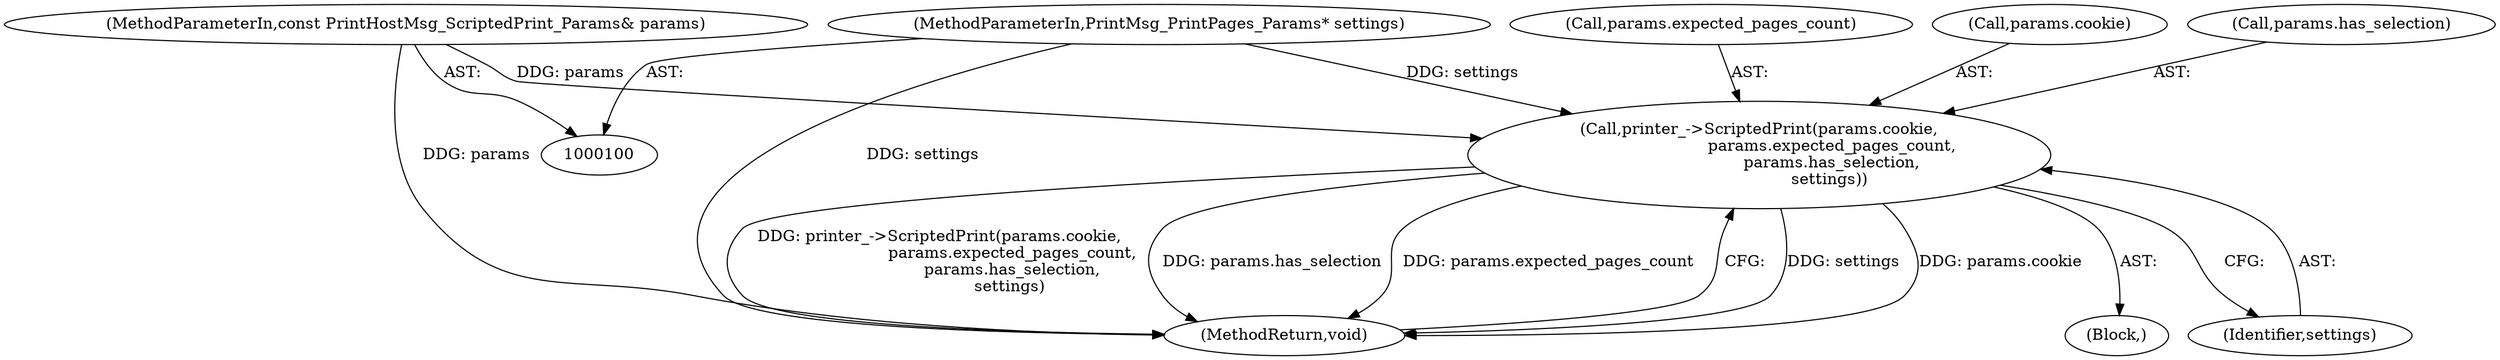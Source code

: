 digraph "0_Chrome_116d0963cadfbf55ef2ec3d13781987c4d80517a_33@pointer" {
"1000107" [label="(Call,printer_->ScriptedPrint(params.cookie,\n                             params.expected_pages_count,\n                             params.has_selection,\n                            settings))"];
"1000101" [label="(MethodParameterIn,const PrintHostMsg_ScriptedPrint_Params& params)"];
"1000102" [label="(MethodParameterIn,PrintMsg_PrintPages_Params* settings)"];
"1000102" [label="(MethodParameterIn,PrintMsg_PrintPages_Params* settings)"];
"1000101" [label="(MethodParameterIn,const PrintHostMsg_ScriptedPrint_Params& params)"];
"1000111" [label="(Call,params.expected_pages_count)"];
"1000117" [label="(Identifier,settings)"];
"1000108" [label="(Call,params.cookie)"];
"1000107" [label="(Call,printer_->ScriptedPrint(params.cookie,\n                             params.expected_pages_count,\n                             params.has_selection,\n                            settings))"];
"1000118" [label="(MethodReturn,void)"];
"1000114" [label="(Call,params.has_selection)"];
"1000106" [label="(Block,)"];
"1000107" -> "1000106"  [label="AST: "];
"1000107" -> "1000117"  [label="CFG: "];
"1000108" -> "1000107"  [label="AST: "];
"1000111" -> "1000107"  [label="AST: "];
"1000114" -> "1000107"  [label="AST: "];
"1000117" -> "1000107"  [label="AST: "];
"1000118" -> "1000107"  [label="CFG: "];
"1000107" -> "1000118"  [label="DDG: settings"];
"1000107" -> "1000118"  [label="DDG: params.cookie"];
"1000107" -> "1000118"  [label="DDG: printer_->ScriptedPrint(params.cookie,\n                             params.expected_pages_count,\n                             params.has_selection,\n                            settings)"];
"1000107" -> "1000118"  [label="DDG: params.has_selection"];
"1000107" -> "1000118"  [label="DDG: params.expected_pages_count"];
"1000101" -> "1000107"  [label="DDG: params"];
"1000102" -> "1000107"  [label="DDG: settings"];
"1000101" -> "1000100"  [label="AST: "];
"1000101" -> "1000118"  [label="DDG: params"];
"1000102" -> "1000100"  [label="AST: "];
"1000102" -> "1000118"  [label="DDG: settings"];
}
